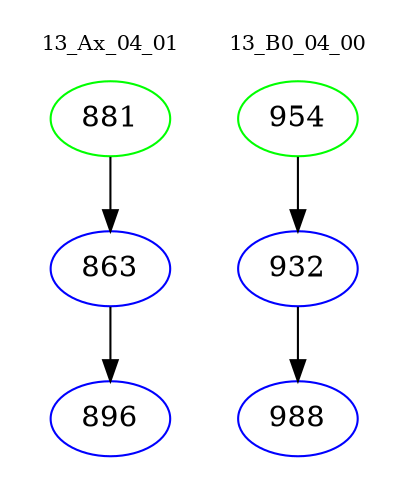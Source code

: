 digraph{
subgraph cluster_0 {
color = white
label = "13_Ax_04_01";
fontsize=10;
T0_881 [label="881", color="green"]
T0_881 -> T0_863 [color="black"]
T0_863 [label="863", color="blue"]
T0_863 -> T0_896 [color="black"]
T0_896 [label="896", color="blue"]
}
subgraph cluster_1 {
color = white
label = "13_B0_04_00";
fontsize=10;
T1_954 [label="954", color="green"]
T1_954 -> T1_932 [color="black"]
T1_932 [label="932", color="blue"]
T1_932 -> T1_988 [color="black"]
T1_988 [label="988", color="blue"]
}
}
